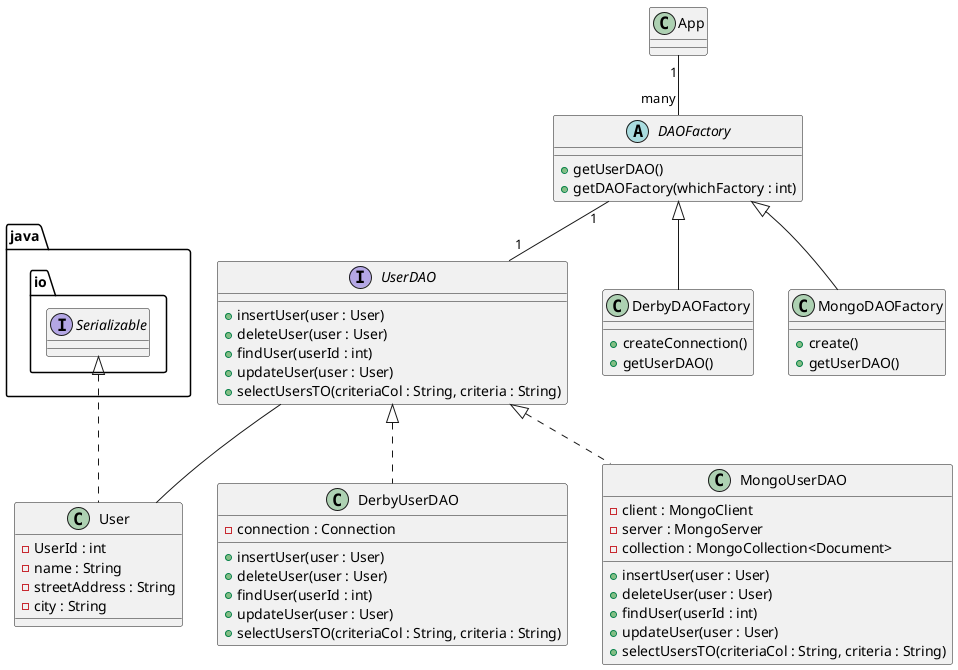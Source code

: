 @startuml
'https://plantuml.com/class-diagram

abstract class DAOFactory
interface UserDAO
class App
class User implements java.io.Serializable
class DerbyDAOFactory
class DerbyUserDAO
class MongoDAOFactory
class MongoUserDAO

abstract class DAOFactory {
    + getUserDAO()
    + getDAOFactory(whichFactory : int)
}
class DerbyDAOFactory extends DAOFactory{
    + createConnection()
    + getUserDAO()
}
class MongoDAOFactory extends DAOFactory {
    + create()
    + getUserDAO()
}
class DerbyUserDAO implements UserDAO{
    - connection : Connection
    + insertUser(user : User)
    + deleteUser(user : User)
    + findUser(userId : int)
    + updateUser(user : User)
    + selectUsersTO(criteriaCol : String, criteria : String)
}

class MongoUserDAO implements UserDAO{
    - client : MongoClient
    - server : MongoServer
    - collection : MongoCollection<Document>
    + insertUser(user : User)
    + deleteUser(user : User)
    + findUser(userId : int)
    + updateUser(user : User)
    + selectUsersTO(criteriaCol : String, criteria : String)
}

class User{
    - UserId : int
    - name : String
    - streetAddress : String
    - city : String
}

interface UserDAO{
    + insertUser(user : User)
    + deleteUser(user : User)
    + findUser(userId : int)
    + updateUser(user : User)
    + selectUsersTO(criteriaCol : String, criteria : String)
}

App"1" -- "many"DAOFactory
DAOFactory"1" -- "1"UserDAO
UserDAO -- User

@enduml